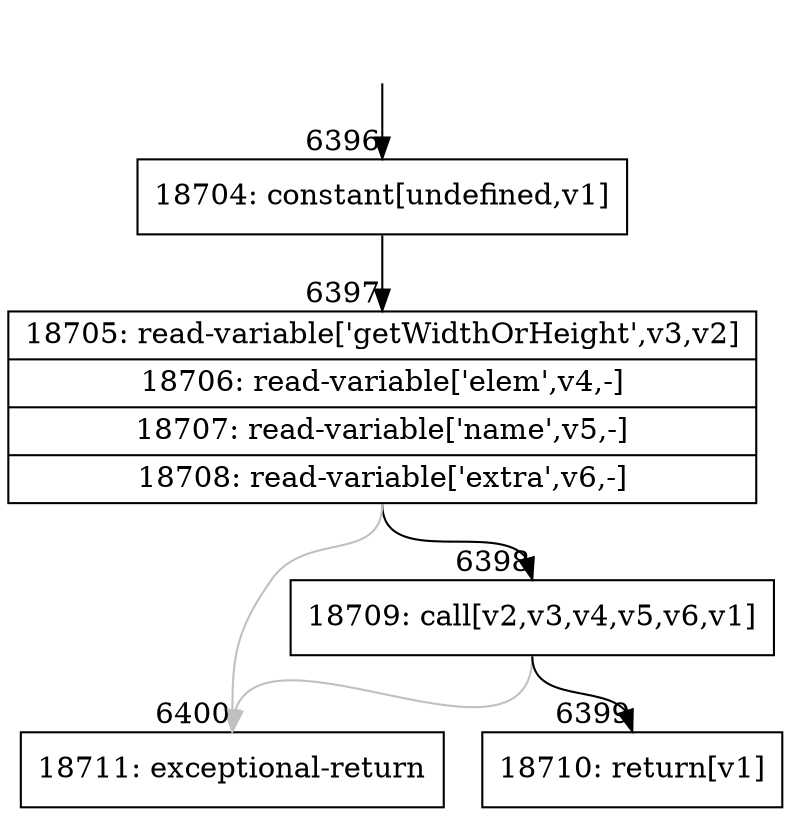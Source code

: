 digraph {
rankdir="TD"
BB_entry413[shape=none,label=""];
BB_entry413 -> BB6396 [tailport=s, headport=n, headlabel="    6396"]
BB6396 [shape=record label="{18704: constant[undefined,v1]}" ] 
BB6396 -> BB6397 [tailport=s, headport=n, headlabel="      6397"]
BB6397 [shape=record label="{18705: read-variable['getWidthOrHeight',v3,v2]|18706: read-variable['elem',v4,-]|18707: read-variable['name',v5,-]|18708: read-variable['extra',v6,-]}" ] 
BB6397 -> BB6398 [tailport=s, headport=n, headlabel="      6398"]
BB6397 -> BB6400 [tailport=s, headport=n, color=gray, headlabel="      6400"]
BB6398 [shape=record label="{18709: call[v2,v3,v4,v5,v6,v1]}" ] 
BB6398 -> BB6399 [tailport=s, headport=n, headlabel="      6399"]
BB6398 -> BB6400 [tailport=s, headport=n, color=gray]
BB6399 [shape=record label="{18710: return[v1]}" ] 
BB6400 [shape=record label="{18711: exceptional-return}" ] 
}
